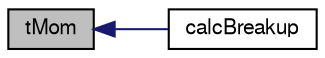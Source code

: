 digraph "tMom"
{
  bgcolor="transparent";
  edge [fontname="FreeSans",fontsize="10",labelfontname="FreeSans",labelfontsize="10"];
  node [fontname="FreeSans",fontsize="10",shape=record];
  rankdir="LR";
  Node1 [label="tMom",height=0.2,width=0.4,color="black", fillcolor="grey75", style="filled" fontcolor="black"];
  Node1 -> Node2 [dir="back",color="midnightblue",fontsize="10",style="solid",fontname="FreeSans"];
  Node2 [label="calcBreakup",height=0.2,width=0.4,color="black",URL="$a02342.html#af788f9bd434c7cabde1b08a11956ae1a",tooltip="Correct parcel properties according to breakup model. "];
}

